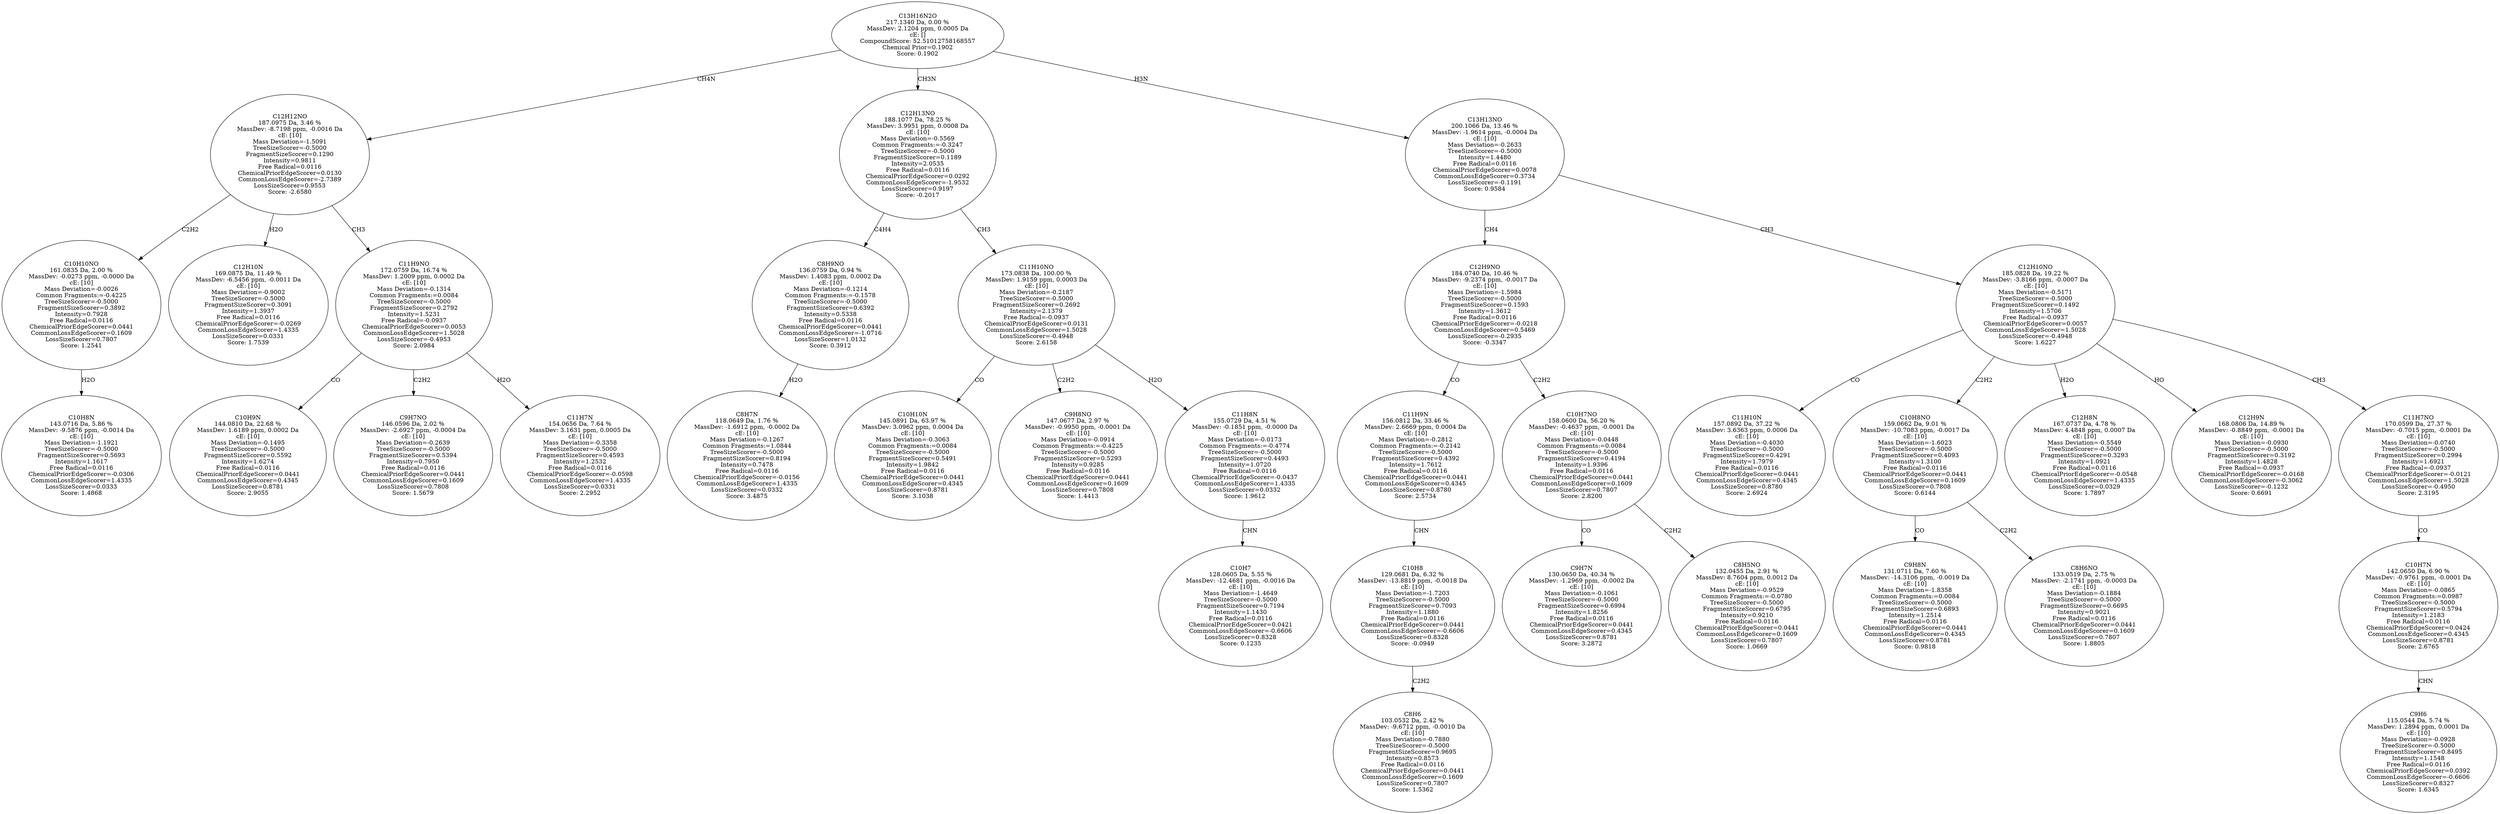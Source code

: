 strict digraph {
v1 [label="C10H8N\n143.0716 Da, 5.86 %\nMassDev: -9.5876 ppm, -0.0014 Da\ncE: [10]\nMass Deviation=-1.1921\nTreeSizeScorer=-0.5000\nFragmentSizeScorer=0.5693\nIntensity=1.1617\nFree Radical=0.0116\nChemicalPriorEdgeScorer=-0.0306\nCommonLossEdgeScorer=1.4335\nLossSizeScorer=0.0333\nScore: 1.4868"];
v2 [label="C10H10NO\n161.0835 Da, 2.00 %\nMassDev: -0.0273 ppm, -0.0000 Da\ncE: [10]\nMass Deviation=-0.0026\nCommon Fragments:=-0.4225\nTreeSizeScorer=-0.5000\nFragmentSizeScorer=0.3892\nIntensity=0.7928\nFree Radical=0.0116\nChemicalPriorEdgeScorer=0.0441\nCommonLossEdgeScorer=0.1609\nLossSizeScorer=0.7807\nScore: 1.2541"];
v3 [label="C12H10N\n169.0875 Da, 11.49 %\nMassDev: -6.5456 ppm, -0.0011 Da\ncE: [10]\nMass Deviation=-0.9002\nTreeSizeScorer=-0.5000\nFragmentSizeScorer=0.3091\nIntensity=1.3937\nFree Radical=0.0116\nChemicalPriorEdgeScorer=-0.0269\nCommonLossEdgeScorer=1.4335\nLossSizeScorer=0.0331\nScore: 1.7539"];
v4 [label="C10H9N\n144.0810 Da, 22.68 %\nMassDev: 1.6189 ppm, 0.0002 Da\ncE: [10]\nMass Deviation=-0.1495\nTreeSizeScorer=-0.5000\nFragmentSizeScorer=0.5592\nIntensity=1.6274\nFree Radical=0.0116\nChemicalPriorEdgeScorer=0.0441\nCommonLossEdgeScorer=0.4345\nLossSizeScorer=0.8781\nScore: 2.9055"];
v5 [label="C9H7NO\n146.0596 Da, 2.02 %\nMassDev: -2.6927 ppm, -0.0004 Da\ncE: [10]\nMass Deviation=-0.2639\nTreeSizeScorer=-0.5000\nFragmentSizeScorer=0.5394\nIntensity=0.7950\nFree Radical=0.0116\nChemicalPriorEdgeScorer=0.0441\nCommonLossEdgeScorer=0.1609\nLossSizeScorer=0.7808\nScore: 1.5679"];
v6 [label="C11H7N\n154.0656 Da, 7.64 %\nMassDev: 3.1631 ppm, 0.0005 Da\ncE: [10]\nMass Deviation=-0.3358\nTreeSizeScorer=-0.5000\nFragmentSizeScorer=0.4593\nIntensity=1.2532\nFree Radical=0.0116\nChemicalPriorEdgeScorer=-0.0598\nCommonLossEdgeScorer=1.4335\nLossSizeScorer=0.0331\nScore: 2.2952"];
v7 [label="C11H9NO\n172.0759 Da, 16.74 %\nMassDev: 1.2009 ppm, 0.0002 Da\ncE: [10]\nMass Deviation=-0.1314\nCommon Fragments:=0.0084\nTreeSizeScorer=-0.5000\nFragmentSizeScorer=0.2792\nIntensity=1.5231\nFree Radical=-0.0937\nChemicalPriorEdgeScorer=0.0053\nCommonLossEdgeScorer=1.5028\nLossSizeScorer=-0.4953\nScore: 2.0984"];
v8 [label="C12H12NO\n187.0975 Da, 3.46 %\nMassDev: -8.7198 ppm, -0.0016 Da\ncE: [10]\nMass Deviation=-1.5091\nTreeSizeScorer=-0.5000\nFragmentSizeScorer=0.1290\nIntensity=0.9811\nFree Radical=0.0116\nChemicalPriorEdgeScorer=0.0130\nCommonLossEdgeScorer=-2.7389\nLossSizeScorer=0.9553\nScore: -2.6580"];
v9 [label="C8H7N\n118.0649 Da, 1.76 %\nMassDev: -1.6912 ppm, -0.0002 Da\ncE: [10]\nMass Deviation=-0.1267\nCommon Fragments:=1.0844\nTreeSizeScorer=-0.5000\nFragmentSizeScorer=0.8194\nIntensity=0.7478\nFree Radical=0.0116\nChemicalPriorEdgeScorer=-0.0156\nCommonLossEdgeScorer=1.4335\nLossSizeScorer=0.0332\nScore: 3.4875"];
v10 [label="C8H9NO\n136.0759 Da, 0.94 %\nMassDev: 1.4083 ppm, 0.0002 Da\ncE: [10]\nMass Deviation=-0.1214\nCommon Fragments:=-0.1578\nTreeSizeScorer=-0.5000\nFragmentSizeScorer=0.6392\nIntensity=0.5338\nFree Radical=0.0116\nChemicalPriorEdgeScorer=0.0441\nCommonLossEdgeScorer=-1.0716\nLossSizeScorer=1.0132\nScore: 0.3912"];
v11 [label="C10H10N\n145.0891 Da, 63.97 %\nMassDev: 3.0962 ppm, 0.0004 Da\ncE: [10]\nMass Deviation=-0.3063\nCommon Fragments:=0.0084\nTreeSizeScorer=-0.5000\nFragmentSizeScorer=0.5491\nIntensity=1.9842\nFree Radical=0.0116\nChemicalPriorEdgeScorer=0.0441\nCommonLossEdgeScorer=0.4345\nLossSizeScorer=0.8781\nScore: 3.1038"];
v12 [label="C9H8NO\n147.0677 Da, 2.97 %\nMassDev: -0.9950 ppm, -0.0001 Da\ncE: [10]\nMass Deviation=-0.0914\nCommon Fragments:=-0.4225\nTreeSizeScorer=-0.5000\nFragmentSizeScorer=0.5293\nIntensity=0.9285\nFree Radical=0.0116\nChemicalPriorEdgeScorer=0.0441\nCommonLossEdgeScorer=0.1609\nLossSizeScorer=0.7808\nScore: 1.4413"];
v13 [label="C10H7\n128.0605 Da, 5.55 %\nMassDev: -12.4681 ppm, -0.0016 Da\ncE: [10]\nMass Deviation=-1.4649\nTreeSizeScorer=-0.5000\nFragmentSizeScorer=0.7194\nIntensity=1.1430\nFree Radical=0.0116\nChemicalPriorEdgeScorer=0.0421\nCommonLossEdgeScorer=-0.6606\nLossSizeScorer=0.8328\nScore: 0.1235"];
v14 [label="C11H8N\n155.0729 Da, 4.51 %\nMassDev: -0.1851 ppm, -0.0000 Da\ncE: [10]\nMass Deviation=-0.0173\nCommon Fragments:=-0.4774\nTreeSizeScorer=-0.5000\nFragmentSizeScorer=0.4493\nIntensity=1.0720\nFree Radical=0.0116\nChemicalPriorEdgeScorer=-0.0437\nCommonLossEdgeScorer=1.4335\nLossSizeScorer=0.0332\nScore: 1.9612"];
v15 [label="C11H10NO\n173.0838 Da, 100.00 %\nMassDev: 1.9159 ppm, 0.0003 Da\ncE: [10]\nMass Deviation=-0.2187\nTreeSizeScorer=-0.5000\nFragmentSizeScorer=0.2692\nIntensity=2.1379\nFree Radical=-0.0937\nChemicalPriorEdgeScorer=0.0131\nCommonLossEdgeScorer=1.5028\nLossSizeScorer=-0.4948\nScore: 2.6158"];
v16 [label="C12H13NO\n188.1077 Da, 78.25 %\nMassDev: 3.9951 ppm, 0.0008 Da\ncE: [10]\nMass Deviation=-0.5569\nCommon Fragments:=-0.3247\nTreeSizeScorer=-0.5000\nFragmentSizeScorer=0.1189\nIntensity=2.0535\nFree Radical=0.0116\nChemicalPriorEdgeScorer=0.0292\nCommonLossEdgeScorer=-1.9532\nLossSizeScorer=0.9197\nScore: -0.2017"];
v17 [label="C8H6\n103.0532 Da, 2.42 %\nMassDev: -9.6712 ppm, -0.0010 Da\ncE: [10]\nMass Deviation=-0.7880\nTreeSizeScorer=-0.5000\nFragmentSizeScorer=0.9695\nIntensity=0.8573\nFree Radical=0.0116\nChemicalPriorEdgeScorer=0.0441\nCommonLossEdgeScorer=0.1609\nLossSizeScorer=0.7807\nScore: 1.5362"];
v18 [label="C10H8\n129.0681 Da, 6.32 %\nMassDev: -13.8819 ppm, -0.0018 Da\ncE: [10]\nMass Deviation=-1.7203\nTreeSizeScorer=-0.5000\nFragmentSizeScorer=0.7093\nIntensity=1.1880\nFree Radical=0.0116\nChemicalPriorEdgeScorer=0.0441\nCommonLossEdgeScorer=-0.6606\nLossSizeScorer=0.8328\nScore: -0.0949"];
v19 [label="C11H9N\n156.0812 Da, 33.46 %\nMassDev: 2.6669 ppm, 0.0004 Da\ncE: [10]\nMass Deviation=-0.2812\nCommon Fragments:=-0.2142\nTreeSizeScorer=-0.5000\nFragmentSizeScorer=0.4392\nIntensity=1.7612\nFree Radical=0.0116\nChemicalPriorEdgeScorer=0.0441\nCommonLossEdgeScorer=0.4345\nLossSizeScorer=0.8780\nScore: 2.5734"];
v20 [label="C9H7N\n130.0650 Da, 40.34 %\nMassDev: -1.2969 ppm, -0.0002 Da\ncE: [10]\nMass Deviation=-0.1061\nTreeSizeScorer=-0.5000\nFragmentSizeScorer=0.6994\nIntensity=1.8256\nFree Radical=0.0116\nChemicalPriorEdgeScorer=0.0441\nCommonLossEdgeScorer=0.4345\nLossSizeScorer=0.8781\nScore: 3.2872"];
v21 [label="C8H5NO\n132.0455 Da, 2.91 %\nMassDev: 8.7604 ppm, 0.0012 Da\ncE: [10]\nMass Deviation=-0.9529\nCommon Fragments:=-0.0780\nTreeSizeScorer=-0.5000\nFragmentSizeScorer=0.6795\nIntensity=0.9210\nFree Radical=0.0116\nChemicalPriorEdgeScorer=0.0441\nCommonLossEdgeScorer=0.1609\nLossSizeScorer=0.7807\nScore: 1.0669"];
v22 [label="C10H7NO\n158.0600 Da, 56.20 %\nMassDev: -0.4637 ppm, -0.0001 Da\ncE: [10]\nMass Deviation=-0.0448\nCommon Fragments:=0.0084\nTreeSizeScorer=-0.5000\nFragmentSizeScorer=0.4194\nIntensity=1.9396\nFree Radical=0.0116\nChemicalPriorEdgeScorer=0.0441\nCommonLossEdgeScorer=0.1609\nLossSizeScorer=0.7807\nScore: 2.8200"];
v23 [label="C12H9NO\n184.0740 Da, 10.46 %\nMassDev: -9.2374 ppm, -0.0017 Da\ncE: [10]\nMass Deviation=-1.5984\nTreeSizeScorer=-0.5000\nFragmentSizeScorer=0.1593\nIntensity=1.3612\nFree Radical=0.0116\nChemicalPriorEdgeScorer=-0.0218\nCommonLossEdgeScorer=0.5469\nLossSizeScorer=-0.2935\nScore: -0.3347"];
v24 [label="C11H10N\n157.0892 Da, 37.22 %\nMassDev: 3.6363 ppm, 0.0006 Da\ncE: [10]\nMass Deviation=-0.4030\nTreeSizeScorer=-0.5000\nFragmentSizeScorer=0.4291\nIntensity=1.7979\nFree Radical=0.0116\nChemicalPriorEdgeScorer=0.0441\nCommonLossEdgeScorer=0.4345\nLossSizeScorer=0.8780\nScore: 2.6924"];
v25 [label="C9H8N\n131.0711 Da, 7.60 %\nMassDev: -14.3106 ppm, -0.0019 Da\ncE: [10]\nMass Deviation=-1.8358\nCommon Fragments:=0.0084\nTreeSizeScorer=-0.5000\nFragmentSizeScorer=0.6893\nIntensity=1.2514\nFree Radical=0.0116\nChemicalPriorEdgeScorer=0.0441\nCommonLossEdgeScorer=0.4345\nLossSizeScorer=0.8781\nScore: 0.9818"];
v26 [label="C8H6NO\n133.0519 Da, 2.75 %\nMassDev: -2.1741 ppm, -0.0003 Da\ncE: [10]\nMass Deviation=-0.1884\nTreeSizeScorer=-0.5000\nFragmentSizeScorer=0.6695\nIntensity=0.9021\nFree Radical=0.0116\nChemicalPriorEdgeScorer=0.0441\nCommonLossEdgeScorer=0.1609\nLossSizeScorer=0.7807\nScore: 1.8805"];
v27 [label="C10H8NO\n159.0662 Da, 9.01 %\nMassDev: -10.7083 ppm, -0.0017 Da\ncE: [10]\nMass Deviation=-1.6023\nTreeSizeScorer=-0.5000\nFragmentSizeScorer=0.4093\nIntensity=1.3100\nFree Radical=0.0116\nChemicalPriorEdgeScorer=0.0441\nCommonLossEdgeScorer=0.1609\nLossSizeScorer=0.7808\nScore: 0.6144"];
v28 [label="C12H8N\n167.0737 Da, 4.78 %\nMassDev: 4.4848 ppm, 0.0007 Da\ncE: [10]\nMass Deviation=-0.5549\nTreeSizeScorer=-0.5000\nFragmentSizeScorer=0.3293\nIntensity=1.0921\nFree Radical=0.0116\nChemicalPriorEdgeScorer=-0.0548\nCommonLossEdgeScorer=1.4335\nLossSizeScorer=0.0329\nScore: 1.7897"];
v29 [label="C12H9N\n168.0806 Da, 14.89 %\nMassDev: -0.8849 ppm, -0.0001 Da\ncE: [10]\nMass Deviation=-0.0930\nTreeSizeScorer=-0.5000\nFragmentSizeScorer=0.3192\nIntensity=1.4828\nFree Radical=-0.0937\nChemicalPriorEdgeScorer=-0.0168\nCommonLossEdgeScorer=-0.3062\nLossSizeScorer=-0.1232\nScore: 0.6691"];
v30 [label="C9H6\n115.0544 Da, 5.74 %\nMassDev: 1.2894 ppm, 0.0001 Da\ncE: [10]\nMass Deviation=-0.0928\nTreeSizeScorer=-0.5000\nFragmentSizeScorer=0.8495\nIntensity=1.1548\nFree Radical=0.0116\nChemicalPriorEdgeScorer=0.0392\nCommonLossEdgeScorer=-0.6606\nLossSizeScorer=0.8327\nScore: 1.6345"];
v31 [label="C10H7N\n142.0650 Da, 6.90 %\nMassDev: -0.9761 ppm, -0.0001 Da\ncE: [10]\nMass Deviation=-0.0865\nCommon Fragments:=0.0987\nTreeSizeScorer=-0.5000\nFragmentSizeScorer=0.5794\nIntensity=1.2183\nFree Radical=0.0116\nChemicalPriorEdgeScorer=0.0424\nCommonLossEdgeScorer=0.4345\nLossSizeScorer=0.8781\nScore: 2.6765"];
v32 [label="C11H7NO\n170.0599 Da, 27.37 %\nMassDev: -0.7015 ppm, -0.0001 Da\ncE: [10]\nMass Deviation=-0.0740\nTreeSizeScorer=-0.5000\nFragmentSizeScorer=0.2994\nIntensity=1.6921\nFree Radical=-0.0937\nChemicalPriorEdgeScorer=-0.0121\nCommonLossEdgeScorer=1.5028\nLossSizeScorer=-0.4950\nScore: 2.3195"];
v33 [label="C12H10NO\n185.0828 Da, 19.22 %\nMassDev: -3.8166 ppm, -0.0007 Da\ncE: [10]\nMass Deviation=-0.5171\nTreeSizeScorer=-0.5000\nFragmentSizeScorer=0.1492\nIntensity=1.5706\nFree Radical=-0.0937\nChemicalPriorEdgeScorer=0.0057\nCommonLossEdgeScorer=1.5028\nLossSizeScorer=-0.4948\nScore: 1.6227"];
v34 [label="C13H13NO\n200.1066 Da, 13.46 %\nMassDev: -1.9614 ppm, -0.0004 Da\ncE: [10]\nMass Deviation=-0.2633\nTreeSizeScorer=-0.5000\nIntensity=1.4480\nFree Radical=0.0116\nChemicalPriorEdgeScorer=0.0078\nCommonLossEdgeScorer=0.3734\nLossSizeScorer=-0.1191\nScore: 0.9584"];
v35 [label="C13H16N2O\n217.1340 Da, 0.00 %\nMassDev: 2.1204 ppm, 0.0005 Da\ncE: []\nCompoundScore: 52.51012758168557\nChemical Prior=0.1902\nScore: 0.1902"];
v2 -> v1 [label="H2O"];
v8 -> v2 [label="C2H2"];
v8 -> v3 [label="H2O"];
v7 -> v4 [label="CO"];
v7 -> v5 [label="C2H2"];
v7 -> v6 [label="H2O"];
v8 -> v7 [label="CH3"];
v35 -> v8 [label="CH4N"];
v10 -> v9 [label="H2O"];
v16 -> v10 [label="C4H4"];
v15 -> v11 [label="CO"];
v15 -> v12 [label="C2H2"];
v14 -> v13 [label="CHN"];
v15 -> v14 [label="H2O"];
v16 -> v15 [label="CH3"];
v35 -> v16 [label="CH3N"];
v18 -> v17 [label="C2H2"];
v19 -> v18 [label="CHN"];
v23 -> v19 [label="CO"];
v22 -> v20 [label="CO"];
v22 -> v21 [label="C2H2"];
v23 -> v22 [label="C2H2"];
v34 -> v23 [label="CH4"];
v33 -> v24 [label="CO"];
v27 -> v25 [label="CO"];
v27 -> v26 [label="C2H2"];
v33 -> v27 [label="C2H2"];
v33 -> v28 [label="H2O"];
v33 -> v29 [label="HO"];
v31 -> v30 [label="CHN"];
v32 -> v31 [label="CO"];
v33 -> v32 [label="CH3"];
v34 -> v33 [label="CH3"];
v35 -> v34 [label="H3N"];
}